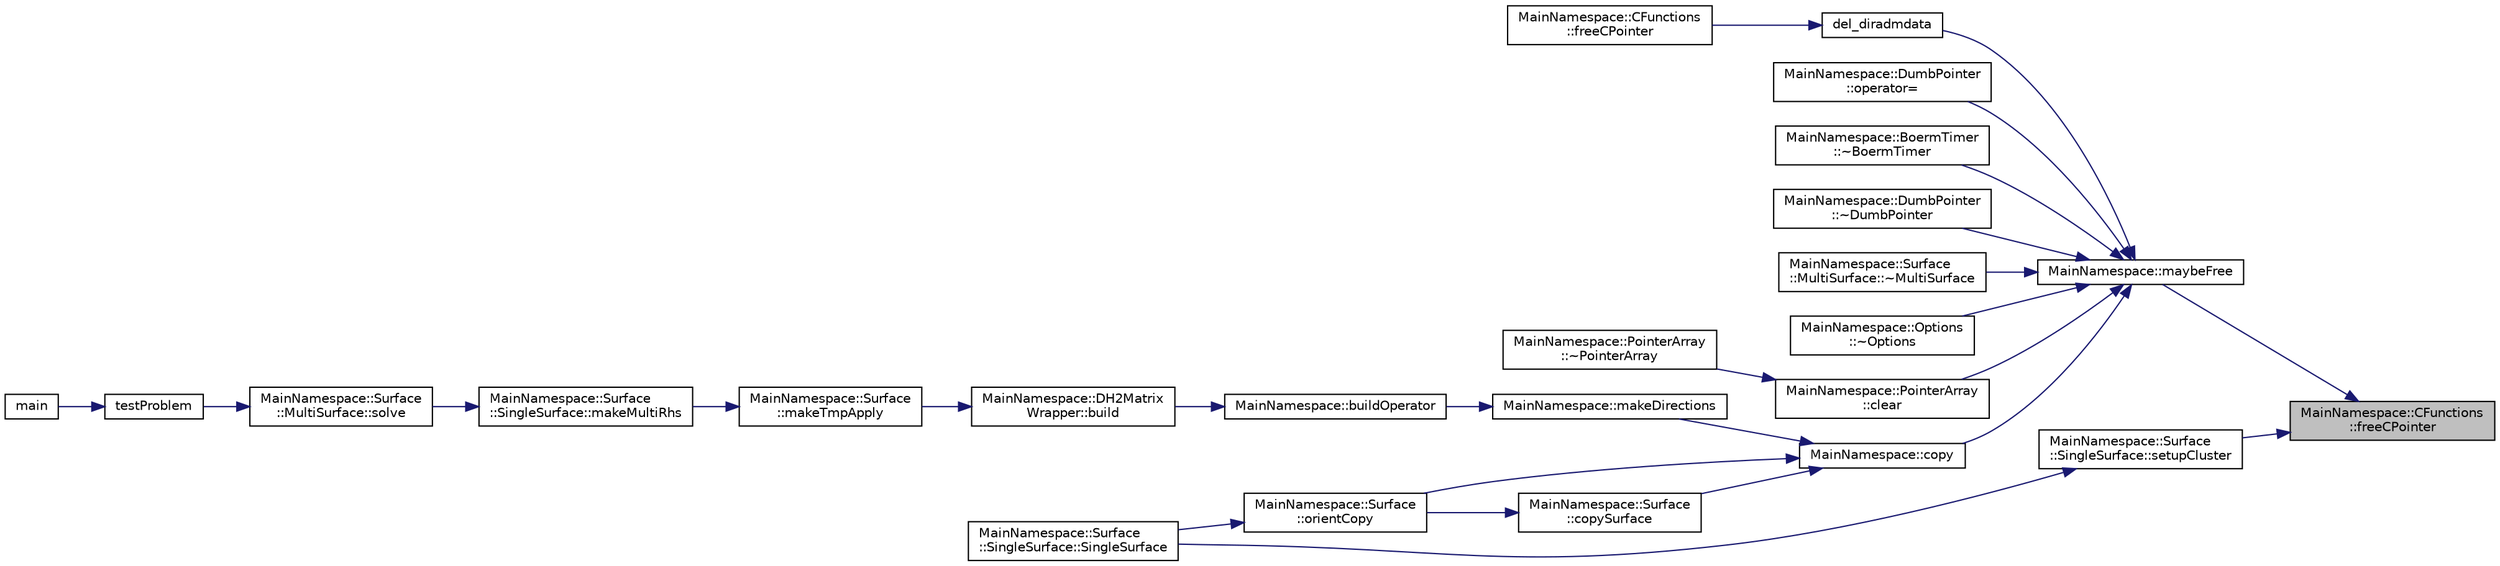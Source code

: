 digraph "MainNamespace::CFunctions::freeCPointer"
{
 // INTERACTIVE_SVG=YES
 // LATEX_PDF_SIZE
  edge [fontname="Helvetica",fontsize="10",labelfontname="Helvetica",labelfontsize="10"];
  node [fontname="Helvetica",fontsize="10",shape=record];
  rankdir="RL";
  Node1 [label="MainNamespace::CFunctions\l::freeCPointer",height=0.2,width=0.4,color="black", fillcolor="grey75", style="filled", fontcolor="black",tooltip=" "];
  Node1 -> Node2 [dir="back",color="midnightblue",fontsize="10",style="solid",fontname="Helvetica"];
  Node2 [label="MainNamespace::maybeFree",height=0.2,width=0.4,color="black", fillcolor="white", style="filled",URL="$namespace_main_namespace.html#a066656219cf67ef84d18b17a7daae845",tooltip=" "];
  Node2 -> Node3 [dir="back",color="midnightblue",fontsize="10",style="solid",fontname="Helvetica"];
  Node3 [label="MainNamespace::BoermTimer\l::~BoermTimer",height=0.2,width=0.4,color="black", fillcolor="white", style="filled",URL="$class_main_namespace_1_1_boerm_timer.html#aff0d16069d4aef7a94949fd613bc3f92",tooltip=" "];
  Node2 -> Node4 [dir="back",color="midnightblue",fontsize="10",style="solid",fontname="Helvetica"];
  Node4 [label="MainNamespace::DumbPointer\l::~DumbPointer",height=0.2,width=0.4,color="black", fillcolor="white", style="filled",URL="$class_main_namespace_1_1_dumb_pointer.html#a17cb0fe28ed20fcd69eabd5f6812d235",tooltip=" "];
  Node2 -> Node5 [dir="back",color="midnightblue",fontsize="10",style="solid",fontname="Helvetica"];
  Node5 [label="MainNamespace::Surface\l::MultiSurface::~MultiSurface",height=0.2,width=0.4,color="black", fillcolor="white", style="filled",URL="$class_main_namespace_1_1_surface_1_1_multi_surface.html#a7d510c455d42a31546e94a1711c4e7d4",tooltip="Destructor."];
  Node2 -> Node6 [dir="back",color="midnightblue",fontsize="10",style="solid",fontname="Helvetica"];
  Node6 [label="MainNamespace::Options\l::~Options",height=0.2,width=0.4,color="black", fillcolor="white", style="filled",URL="$struct_main_namespace_1_1_options.html#a1ef6bad7a167ef792ae408aeb047c8cb",tooltip=" "];
  Node2 -> Node7 [dir="back",color="midnightblue",fontsize="10",style="solid",fontname="Helvetica"];
  Node7 [label="MainNamespace::PointerArray\l::clear",height=0.2,width=0.4,color="black", fillcolor="white", style="filled",URL="$class_main_namespace_1_1_pointer_array.html#a175a61f734d79674a95934692d4891b8",tooltip=" "];
  Node7 -> Node8 [dir="back",color="midnightblue",fontsize="10",style="solid",fontname="Helvetica"];
  Node8 [label="MainNamespace::PointerArray\l::~PointerArray",height=0.2,width=0.4,color="black", fillcolor="white", style="filled",URL="$class_main_namespace_1_1_pointer_array.html#ac02d3aa39cd1a64c4f7ab7a46244db53",tooltip=" "];
  Node2 -> Node9 [dir="back",color="midnightblue",fontsize="10",style="solid",fontname="Helvetica"];
  Node9 [label="MainNamespace::copy",height=0.2,width=0.4,color="black", fillcolor="white", style="filled",URL="$namespace_main_namespace.html#ad6c9cb208aad8941d4a3efa626110c5b",tooltip=" "];
  Node9 -> Node10 [dir="back",color="midnightblue",fontsize="10",style="solid",fontname="Helvetica"];
  Node10 [label="MainNamespace::Surface\l::copySurface",height=0.2,width=0.4,color="black", fillcolor="white", style="filled",URL="$namespace_main_namespace_1_1_surface.html#ae2df9c52faa0d299f2d4241ff436ca77",tooltip=" "];
  Node10 -> Node11 [dir="back",color="midnightblue",fontsize="10",style="solid",fontname="Helvetica"];
  Node11 [label="MainNamespace::Surface\l::orientCopy",height=0.2,width=0.4,color="black", fillcolor="white", style="filled",URL="$namespace_main_namespace_1_1_surface.html#a91ad285a7a25853007779d157350ae2d",tooltip="Reorient all needed triangles by swapping two vertices."];
  Node11 -> Node12 [dir="back",color="midnightblue",fontsize="10",style="solid",fontname="Helvetica"];
  Node12 [label="MainNamespace::Surface\l::SingleSurface::SingleSurface",height=0.2,width=0.4,color="black", fillcolor="white", style="filled",URL="$class_main_namespace_1_1_surface_1_1_single_surface.html#a2cb253a6c5cc5d0c66ead47e5db3233b",tooltip="Construct an object to manage data associated to a closed boundary."];
  Node9 -> Node13 [dir="back",color="midnightblue",fontsize="10",style="solid",fontname="Helvetica"];
  Node13 [label="MainNamespace::makeDirections",height=0.2,width=0.4,color="black", fillcolor="white", style="filled",URL="$namespace_main_namespace.html#a595f92c9feef4f77b05ba85969525fe1",tooltip=" "];
  Node13 -> Node14 [dir="back",color="midnightblue",fontsize="10",style="solid",fontname="Helvetica"];
  Node14 [label="MainNamespace::buildOperator",height=0.2,width=0.4,color="black", fillcolor="white", style="filled",URL="$namespace_main_namespace.html#aaa553a0feb6a9e785dce2ea7c2f25481",tooltip="Build a dh2matrix for the operator described by bemDescription, using the given clusters."];
  Node14 -> Node15 [dir="back",color="midnightblue",fontsize="10",style="solid",fontname="Helvetica"];
  Node15 [label="MainNamespace::DH2Matrix\lWrapper::build",height=0.2,width=0.4,color="black", fillcolor="white", style="filled",URL="$class_main_namespace_1_1_d_h2_matrix_wrapper.html#a8b3117680075ec79bc0500f3e901b133",tooltip="Take ownership of, the pointer to the bem description and build the matrix and all needed data struct..."];
  Node15 -> Node16 [dir="back",color="midnightblue",fontsize="10",style="solid",fontname="Helvetica"];
  Node16 [label="MainNamespace::Surface\l::makeTmpApply",height=0.2,width=0.4,color="black", fillcolor="white", style="filled",URL="$namespace_main_namespace_1_1_surface.html#a7e821744eeb79cb1faa8468d53cb7c1e",tooltip=" "];
  Node16 -> Node17 [dir="back",color="midnightblue",fontsize="10",style="solid",fontname="Helvetica"];
  Node17 [label="MainNamespace::Surface\l::SingleSurface::makeMultiRhs",height=0.2,width=0.4,color="black", fillcolor="white", style="filled",URL="$class_main_namespace_1_1_surface_1_1_single_surface.html#a3321422c36eccd213cfc48823a9f54d7",tooltip="Project the offset on the current mesh, then use it to compute the right-hand side."];
  Node17 -> Node18 [dir="back",color="midnightblue",fontsize="10",style="solid",fontname="Helvetica"];
  Node18 [label="MainNamespace::Surface\l::MultiSurface::solve",height=0.2,width=0.4,color="black", fillcolor="white", style="filled",URL="$class_main_namespace_1_1_surface_1_1_multi_surface.html#a8839f7e49575079e39fbb95a692772a5",tooltip="Compute the right-hand side, the operators, then solve the linear system."];
  Node18 -> Node19 [dir="back",color="midnightblue",fontsize="10",style="solid",fontname="Helvetica"];
  Node19 [label="testProblem",height=0.2,width=0.4,color="black", fillcolor="white", style="filled",URL="$main_8cpp.html#a5d68713f22d1b3e2495b15d107ea7d21",tooltip=" "];
  Node19 -> Node20 [dir="back",color="midnightblue",fontsize="10",style="solid",fontname="Helvetica"];
  Node20 [label="main",height=0.2,width=0.4,color="black", fillcolor="white", style="filled",URL="$main_8cpp.html#a3c04138a5bfe5d72780bb7e82a18e627",tooltip=" "];
  Node9 -> Node11 [dir="back",color="midnightblue",fontsize="10",style="solid",fontname="Helvetica"];
  Node2 -> Node21 [dir="back",color="midnightblue",fontsize="10",style="solid",fontname="Helvetica"];
  Node21 [label="del_diradmdata",height=0.2,width=0.4,color="black", fillcolor="white", style="filled",URL="$cutils_8cpp.html#a96d88138364e45ce5235b414624023b0",tooltip=" "];
  Node21 -> Node22 [dir="back",color="midnightblue",fontsize="10",style="solid",fontname="Helvetica"];
  Node22 [label="MainNamespace::CFunctions\l::freeCPointer",height=0.2,width=0.4,color="black", fillcolor="white", style="filled",URL="$namespace_main_namespace_1_1_c_functions.html#a0c64d68d65a71b58e87f5b178ca5780a",tooltip=" "];
  Node2 -> Node23 [dir="back",color="midnightblue",fontsize="10",style="solid",fontname="Helvetica"];
  Node23 [label="MainNamespace::DumbPointer\l::operator=",height=0.2,width=0.4,color="black", fillcolor="white", style="filled",URL="$class_main_namespace_1_1_dumb_pointer.html#a88f5f60fc72578eb6a8a64c011c58162",tooltip=" "];
  Node1 -> Node24 [dir="back",color="midnightblue",fontsize="10",style="solid",fontname="Helvetica"];
  Node24 [label="MainNamespace::Surface\l::SingleSurface::setupCluster",height=0.2,width=0.4,color="black", fillcolor="white", style="filled",URL="$class_main_namespace_1_1_surface_1_1_single_surface.html#ae5d17671333d624db60d56cf43ffc6c5",tooltip="Setup cluster trees."];
  Node24 -> Node12 [dir="back",color="midnightblue",fontsize="10",style="solid",fontname="Helvetica"];
}
